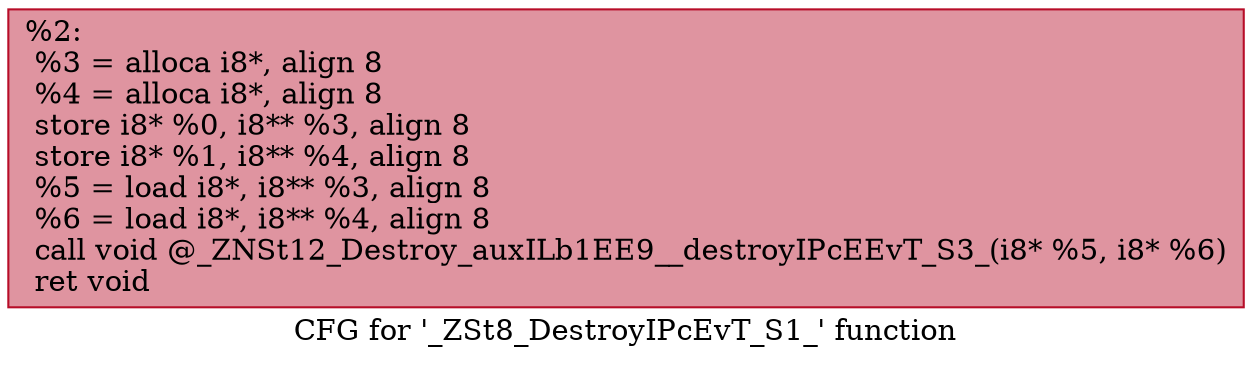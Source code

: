digraph "CFG for '_ZSt8_DestroyIPcEvT_S1_' function" {
	label="CFG for '_ZSt8_DestroyIPcEvT_S1_' function";

	Node0x560255cc3110 [shape=record,color="#b70d28ff", style=filled, fillcolor="#b70d2870",label="{%2:\l  %3 = alloca i8*, align 8\l  %4 = alloca i8*, align 8\l  store i8* %0, i8** %3, align 8\l  store i8* %1, i8** %4, align 8\l  %5 = load i8*, i8** %3, align 8\l  %6 = load i8*, i8** %4, align 8\l  call void @_ZNSt12_Destroy_auxILb1EE9__destroyIPcEEvT_S3_(i8* %5, i8* %6)\l  ret void\l}"];
}
